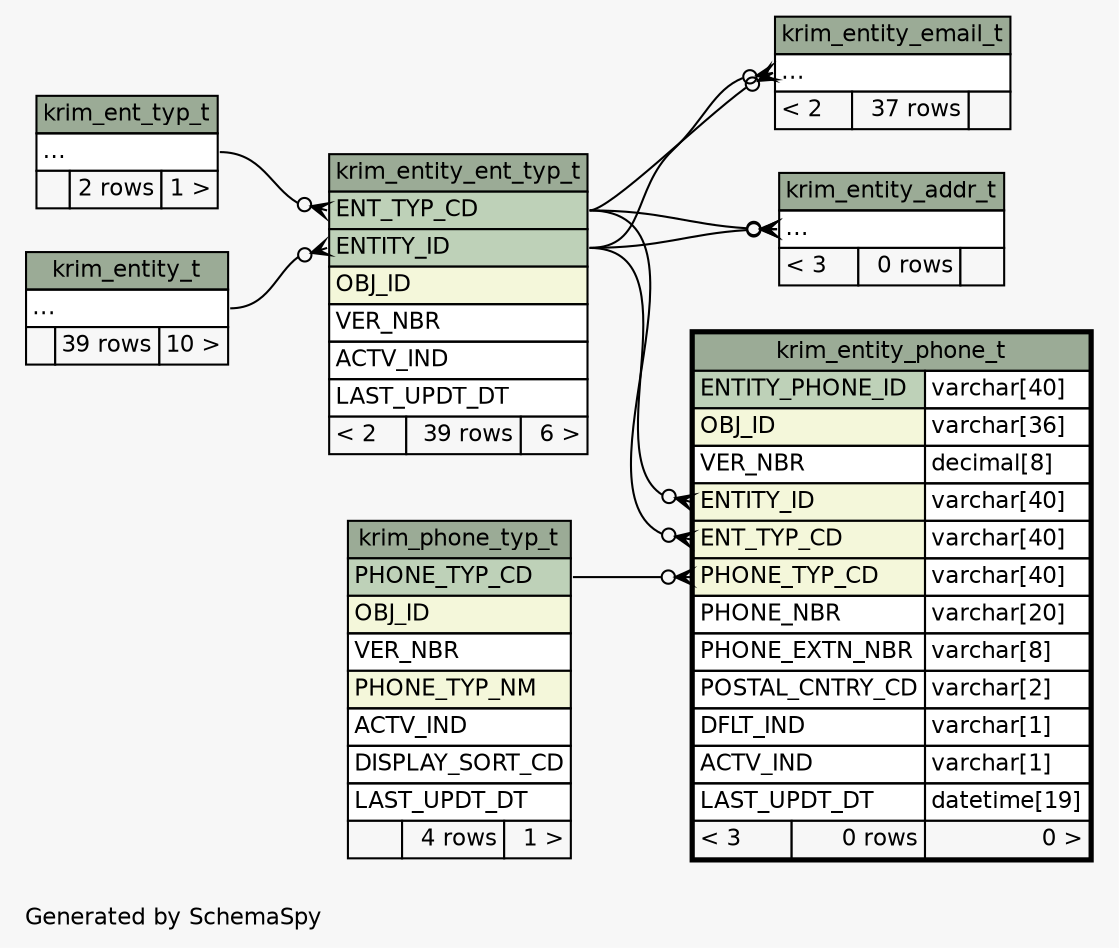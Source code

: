 // dot 2.28.0 on Mac OS X 10.7.2
// SchemaSpy rev 590
digraph "twoDegreesRelationshipsDiagram" {
  graph [
    rankdir="RL"
    bgcolor="#f7f7f7"
    label="\nGenerated by SchemaSpy"
    labeljust="l"
    nodesep="0.18"
    ranksep="0.46"
    fontname="Helvetica"
    fontsize="11"
  ];
  node [
    fontname="Helvetica"
    fontsize="11"
    shape="plaintext"
  ];
  edge [
    arrowsize="0.8"
  ];
  "krim_entity_addr_t":"elipses":w -> "krim_entity_ent_typ_t":"ENT_TYP_CD":e [arrowhead=none dir=back arrowtail=crowodot];
  "krim_entity_addr_t":"elipses":w -> "krim_entity_ent_typ_t":"ENTITY_ID":e [arrowhead=none dir=back arrowtail=crowodot];
  "krim_entity_email_t":"elipses":w -> "krim_entity_ent_typ_t":"ENT_TYP_CD":e [arrowhead=none dir=back arrowtail=crowodot];
  "krim_entity_email_t":"elipses":w -> "krim_entity_ent_typ_t":"ENTITY_ID":e [arrowhead=none dir=back arrowtail=crowodot];
  "krim_entity_ent_typ_t":"ENT_TYP_CD":w -> "krim_ent_typ_t":"elipses":e [arrowhead=none dir=back arrowtail=crowodot];
  "krim_entity_ent_typ_t":"ENTITY_ID":w -> "krim_entity_t":"elipses":e [arrowhead=none dir=back arrowtail=crowodot];
  "krim_entity_phone_t":"ENT_TYP_CD":w -> "krim_entity_ent_typ_t":"ENT_TYP_CD":e [arrowhead=none dir=back arrowtail=crowodot];
  "krim_entity_phone_t":"ENTITY_ID":w -> "krim_entity_ent_typ_t":"ENTITY_ID":e [arrowhead=none dir=back arrowtail=crowodot];
  "krim_entity_phone_t":"PHONE_TYP_CD":w -> "krim_phone_typ_t":"PHONE_TYP_CD":e [arrowhead=none dir=back arrowtail=crowodot];
  "krim_ent_typ_t" [
    label=<
    <TABLE BORDER="0" CELLBORDER="1" CELLSPACING="0" BGCOLOR="#ffffff">
      <TR><TD COLSPAN="3" BGCOLOR="#9bab96" ALIGN="CENTER">krim_ent_typ_t</TD></TR>
      <TR><TD PORT="elipses" COLSPAN="3" ALIGN="LEFT">...</TD></TR>
      <TR><TD ALIGN="LEFT" BGCOLOR="#f7f7f7">  </TD><TD ALIGN="RIGHT" BGCOLOR="#f7f7f7">2 rows</TD><TD ALIGN="RIGHT" BGCOLOR="#f7f7f7">1 &gt;</TD></TR>
    </TABLE>>
    URL="krim_ent_typ_t.html"
    tooltip="krim_ent_typ_t"
  ];
  "krim_entity_addr_t" [
    label=<
    <TABLE BORDER="0" CELLBORDER="1" CELLSPACING="0" BGCOLOR="#ffffff">
      <TR><TD COLSPAN="3" BGCOLOR="#9bab96" ALIGN="CENTER">krim_entity_addr_t</TD></TR>
      <TR><TD PORT="elipses" COLSPAN="3" ALIGN="LEFT">...</TD></TR>
      <TR><TD ALIGN="LEFT" BGCOLOR="#f7f7f7">&lt; 3</TD><TD ALIGN="RIGHT" BGCOLOR="#f7f7f7">0 rows</TD><TD ALIGN="RIGHT" BGCOLOR="#f7f7f7">  </TD></TR>
    </TABLE>>
    URL="krim_entity_addr_t.html"
    tooltip="krim_entity_addr_t"
  ];
  "krim_entity_email_t" [
    label=<
    <TABLE BORDER="0" CELLBORDER="1" CELLSPACING="0" BGCOLOR="#ffffff">
      <TR><TD COLSPAN="3" BGCOLOR="#9bab96" ALIGN="CENTER">krim_entity_email_t</TD></TR>
      <TR><TD PORT="elipses" COLSPAN="3" ALIGN="LEFT">...</TD></TR>
      <TR><TD ALIGN="LEFT" BGCOLOR="#f7f7f7">&lt; 2</TD><TD ALIGN="RIGHT" BGCOLOR="#f7f7f7">37 rows</TD><TD ALIGN="RIGHT" BGCOLOR="#f7f7f7">  </TD></TR>
    </TABLE>>
    URL="krim_entity_email_t.html"
    tooltip="krim_entity_email_t"
  ];
  "krim_entity_ent_typ_t" [
    label=<
    <TABLE BORDER="0" CELLBORDER="1" CELLSPACING="0" BGCOLOR="#ffffff">
      <TR><TD COLSPAN="3" BGCOLOR="#9bab96" ALIGN="CENTER">krim_entity_ent_typ_t</TD></TR>
      <TR><TD PORT="ENT_TYP_CD" COLSPAN="3" BGCOLOR="#bed1b8" ALIGN="LEFT">ENT_TYP_CD</TD></TR>
      <TR><TD PORT="ENTITY_ID" COLSPAN="3" BGCOLOR="#bed1b8" ALIGN="LEFT">ENTITY_ID</TD></TR>
      <TR><TD PORT="OBJ_ID" COLSPAN="3" BGCOLOR="#f4f7da" ALIGN="LEFT">OBJ_ID</TD></TR>
      <TR><TD PORT="VER_NBR" COLSPAN="3" ALIGN="LEFT">VER_NBR</TD></TR>
      <TR><TD PORT="ACTV_IND" COLSPAN="3" ALIGN="LEFT">ACTV_IND</TD></TR>
      <TR><TD PORT="LAST_UPDT_DT" COLSPAN="3" ALIGN="LEFT">LAST_UPDT_DT</TD></TR>
      <TR><TD ALIGN="LEFT" BGCOLOR="#f7f7f7">&lt; 2</TD><TD ALIGN="RIGHT" BGCOLOR="#f7f7f7">39 rows</TD><TD ALIGN="RIGHT" BGCOLOR="#f7f7f7">6 &gt;</TD></TR>
    </TABLE>>
    URL="krim_entity_ent_typ_t.html"
    tooltip="krim_entity_ent_typ_t"
  ];
  "krim_entity_phone_t" [
    label=<
    <TABLE BORDER="2" CELLBORDER="1" CELLSPACING="0" BGCOLOR="#ffffff">
      <TR><TD COLSPAN="3" BGCOLOR="#9bab96" ALIGN="CENTER">krim_entity_phone_t</TD></TR>
      <TR><TD PORT="ENTITY_PHONE_ID" COLSPAN="2" BGCOLOR="#bed1b8" ALIGN="LEFT">ENTITY_PHONE_ID</TD><TD PORT="ENTITY_PHONE_ID.type" ALIGN="LEFT">varchar[40]</TD></TR>
      <TR><TD PORT="OBJ_ID" COLSPAN="2" BGCOLOR="#f4f7da" ALIGN="LEFT">OBJ_ID</TD><TD PORT="OBJ_ID.type" ALIGN="LEFT">varchar[36]</TD></TR>
      <TR><TD PORT="VER_NBR" COLSPAN="2" ALIGN="LEFT">VER_NBR</TD><TD PORT="VER_NBR.type" ALIGN="LEFT">decimal[8]</TD></TR>
      <TR><TD PORT="ENTITY_ID" COLSPAN="2" BGCOLOR="#f4f7da" ALIGN="LEFT">ENTITY_ID</TD><TD PORT="ENTITY_ID.type" ALIGN="LEFT">varchar[40]</TD></TR>
      <TR><TD PORT="ENT_TYP_CD" COLSPAN="2" BGCOLOR="#f4f7da" ALIGN="LEFT">ENT_TYP_CD</TD><TD PORT="ENT_TYP_CD.type" ALIGN="LEFT">varchar[40]</TD></TR>
      <TR><TD PORT="PHONE_TYP_CD" COLSPAN="2" BGCOLOR="#f4f7da" ALIGN="LEFT">PHONE_TYP_CD</TD><TD PORT="PHONE_TYP_CD.type" ALIGN="LEFT">varchar[40]</TD></TR>
      <TR><TD PORT="PHONE_NBR" COLSPAN="2" ALIGN="LEFT">PHONE_NBR</TD><TD PORT="PHONE_NBR.type" ALIGN="LEFT">varchar[20]</TD></TR>
      <TR><TD PORT="PHONE_EXTN_NBR" COLSPAN="2" ALIGN="LEFT">PHONE_EXTN_NBR</TD><TD PORT="PHONE_EXTN_NBR.type" ALIGN="LEFT">varchar[8]</TD></TR>
      <TR><TD PORT="POSTAL_CNTRY_CD" COLSPAN="2" ALIGN="LEFT">POSTAL_CNTRY_CD</TD><TD PORT="POSTAL_CNTRY_CD.type" ALIGN="LEFT">varchar[2]</TD></TR>
      <TR><TD PORT="DFLT_IND" COLSPAN="2" ALIGN="LEFT">DFLT_IND</TD><TD PORT="DFLT_IND.type" ALIGN="LEFT">varchar[1]</TD></TR>
      <TR><TD PORT="ACTV_IND" COLSPAN="2" ALIGN="LEFT">ACTV_IND</TD><TD PORT="ACTV_IND.type" ALIGN="LEFT">varchar[1]</TD></TR>
      <TR><TD PORT="LAST_UPDT_DT" COLSPAN="2" ALIGN="LEFT">LAST_UPDT_DT</TD><TD PORT="LAST_UPDT_DT.type" ALIGN="LEFT">datetime[19]</TD></TR>
      <TR><TD ALIGN="LEFT" BGCOLOR="#f7f7f7">&lt; 3</TD><TD ALIGN="RIGHT" BGCOLOR="#f7f7f7">0 rows</TD><TD ALIGN="RIGHT" BGCOLOR="#f7f7f7">0 &gt;</TD></TR>
    </TABLE>>
    URL="krim_entity_phone_t.html"
    tooltip="krim_entity_phone_t"
  ];
  "krim_entity_t" [
    label=<
    <TABLE BORDER="0" CELLBORDER="1" CELLSPACING="0" BGCOLOR="#ffffff">
      <TR><TD COLSPAN="3" BGCOLOR="#9bab96" ALIGN="CENTER">krim_entity_t</TD></TR>
      <TR><TD PORT="elipses" COLSPAN="3" ALIGN="LEFT">...</TD></TR>
      <TR><TD ALIGN="LEFT" BGCOLOR="#f7f7f7">  </TD><TD ALIGN="RIGHT" BGCOLOR="#f7f7f7">39 rows</TD><TD ALIGN="RIGHT" BGCOLOR="#f7f7f7">10 &gt;</TD></TR>
    </TABLE>>
    URL="krim_entity_t.html"
    tooltip="krim_entity_t"
  ];
  "krim_phone_typ_t" [
    label=<
    <TABLE BORDER="0" CELLBORDER="1" CELLSPACING="0" BGCOLOR="#ffffff">
      <TR><TD COLSPAN="3" BGCOLOR="#9bab96" ALIGN="CENTER">krim_phone_typ_t</TD></TR>
      <TR><TD PORT="PHONE_TYP_CD" COLSPAN="3" BGCOLOR="#bed1b8" ALIGN="LEFT">PHONE_TYP_CD</TD></TR>
      <TR><TD PORT="OBJ_ID" COLSPAN="3" BGCOLOR="#f4f7da" ALIGN="LEFT">OBJ_ID</TD></TR>
      <TR><TD PORT="VER_NBR" COLSPAN="3" ALIGN="LEFT">VER_NBR</TD></TR>
      <TR><TD PORT="PHONE_TYP_NM" COLSPAN="3" BGCOLOR="#f4f7da" ALIGN="LEFT">PHONE_TYP_NM</TD></TR>
      <TR><TD PORT="ACTV_IND" COLSPAN="3" ALIGN="LEFT">ACTV_IND</TD></TR>
      <TR><TD PORT="DISPLAY_SORT_CD" COLSPAN="3" ALIGN="LEFT">DISPLAY_SORT_CD</TD></TR>
      <TR><TD PORT="LAST_UPDT_DT" COLSPAN="3" ALIGN="LEFT">LAST_UPDT_DT</TD></TR>
      <TR><TD ALIGN="LEFT" BGCOLOR="#f7f7f7">  </TD><TD ALIGN="RIGHT" BGCOLOR="#f7f7f7">4 rows</TD><TD ALIGN="RIGHT" BGCOLOR="#f7f7f7">1 &gt;</TD></TR>
    </TABLE>>
    URL="krim_phone_typ_t.html"
    tooltip="krim_phone_typ_t"
  ];
}
